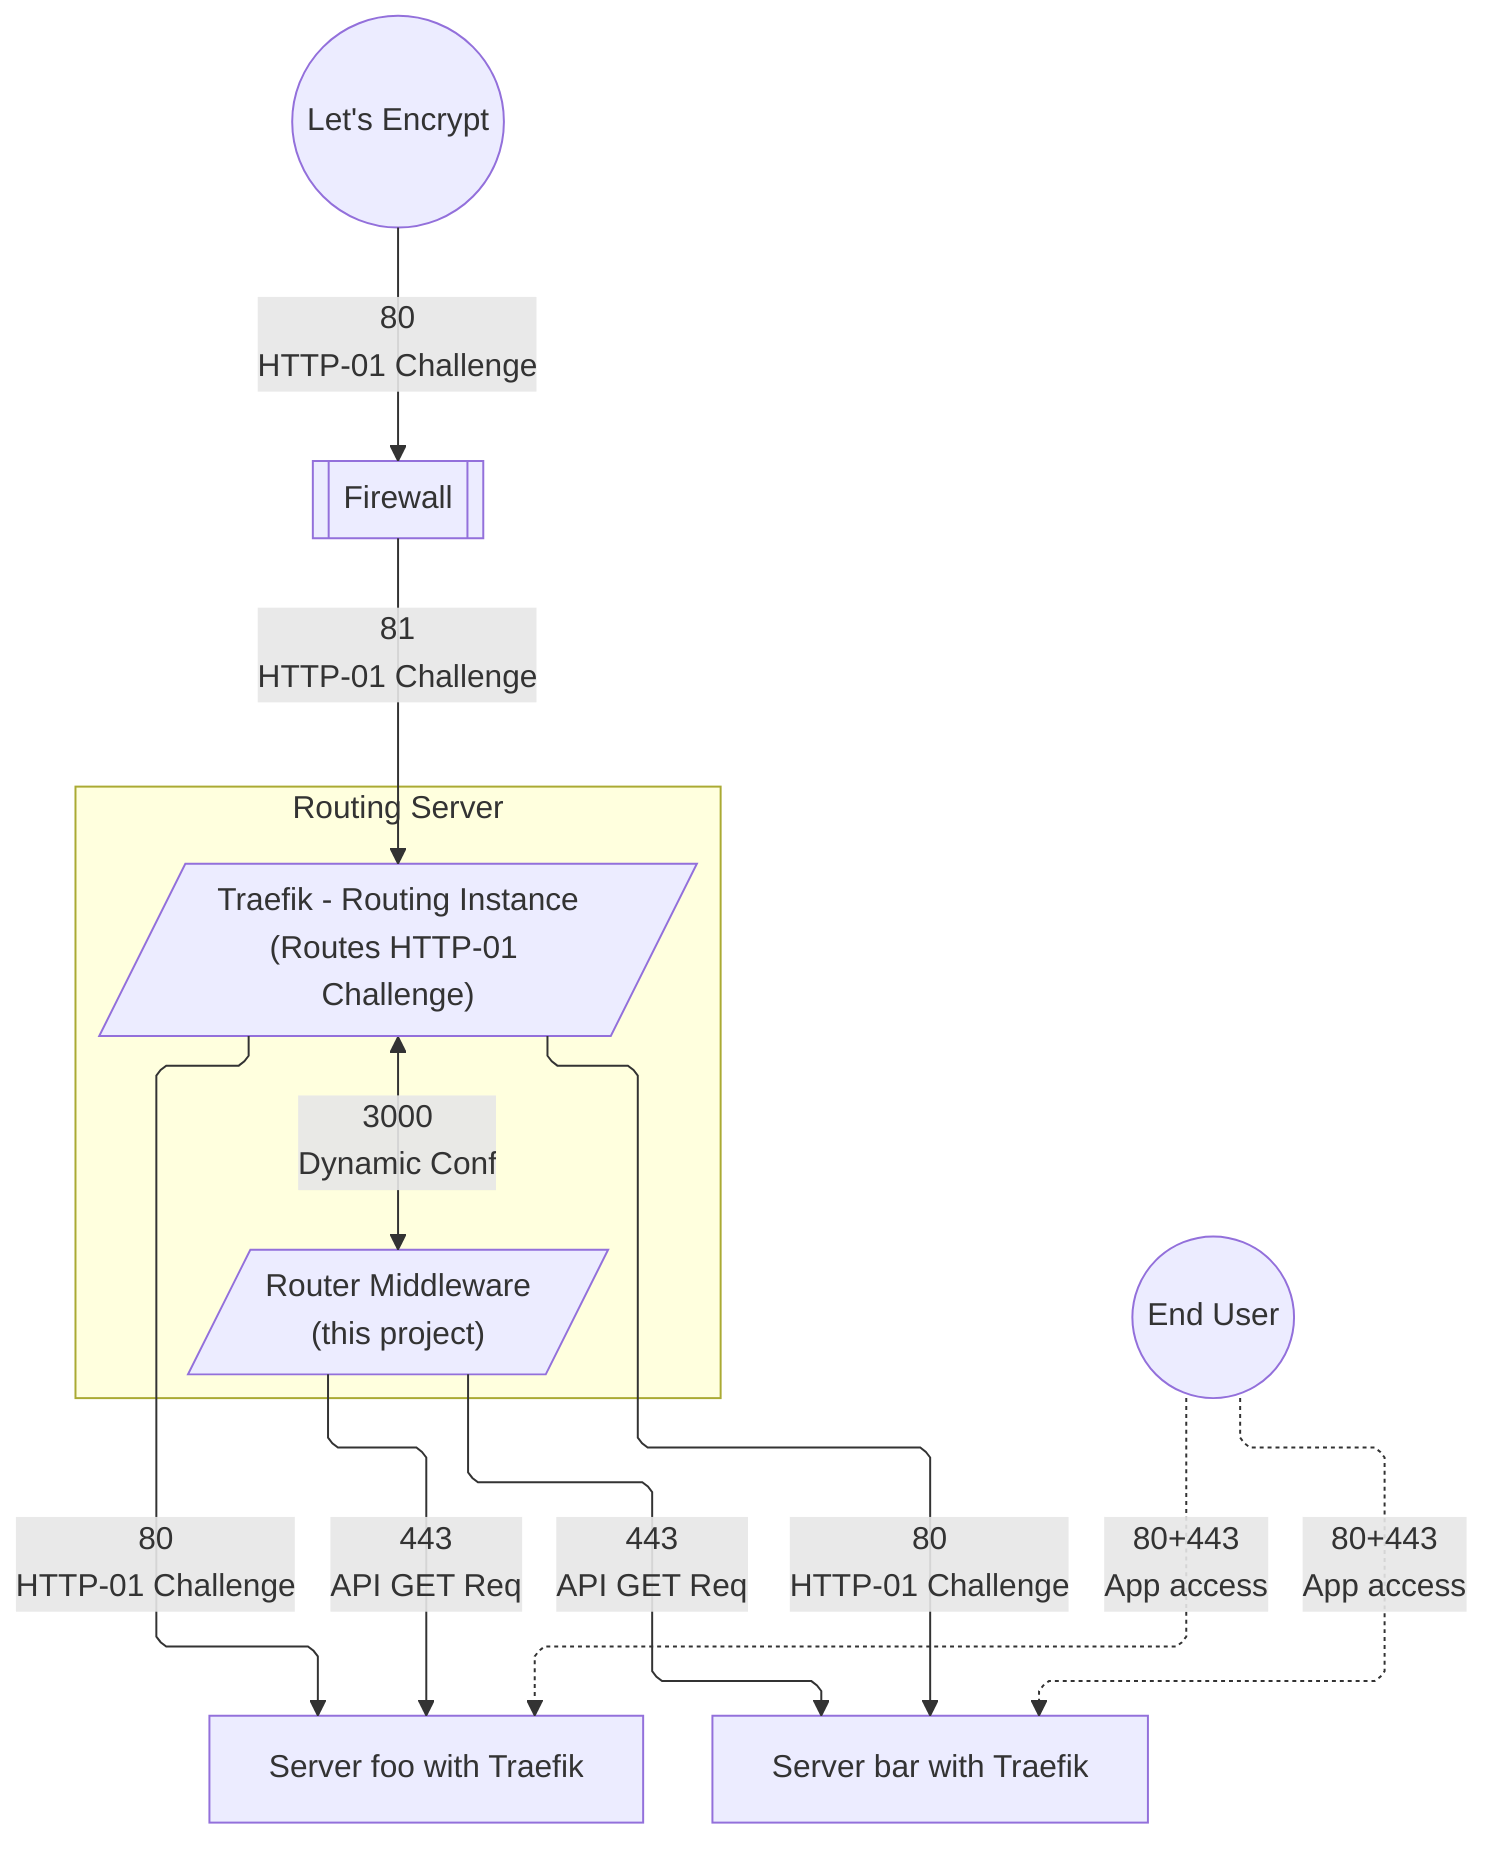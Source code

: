 %%{ init: { 'flowchart': { 'curve': 'linear', 'defaultRenderer': 'elk' } } }%%
flowchart TB
    LE((Let's Encrypt))
    fw[[Firewall]]
    client((End User))
    subgraph Routing Server
        traefik-routerMiddleware[/"Router Middleware<br>(this project)"/]
        traefik-router[/"Traefik - Routing Instance<br>(Routes HTTP-01 Challenge)"/]
        %% traefik-app[/"Traefik - Main Instance<br>(For Apps on routing Server - Optional)"/]
    end
    server-1["Server foo with Traefik"]
    server-2["Server bar with Traefik"]

    LE -->|80<br>HTTP-01 Challenge| fw -->|81<br>HTTP-01 Challenge| traefik-router
    client -.->|80+443<br>App access| server-1 & server-2
    traefik-router -->|80<br>HTTP-01 Challenge| server-1 & server-2
    traefik-router <-->|3000<br>Dynamic Conf| traefik-routerMiddleware
    traefik-routerMiddleware -->|443<br>API GET Req| server-1 & server-2